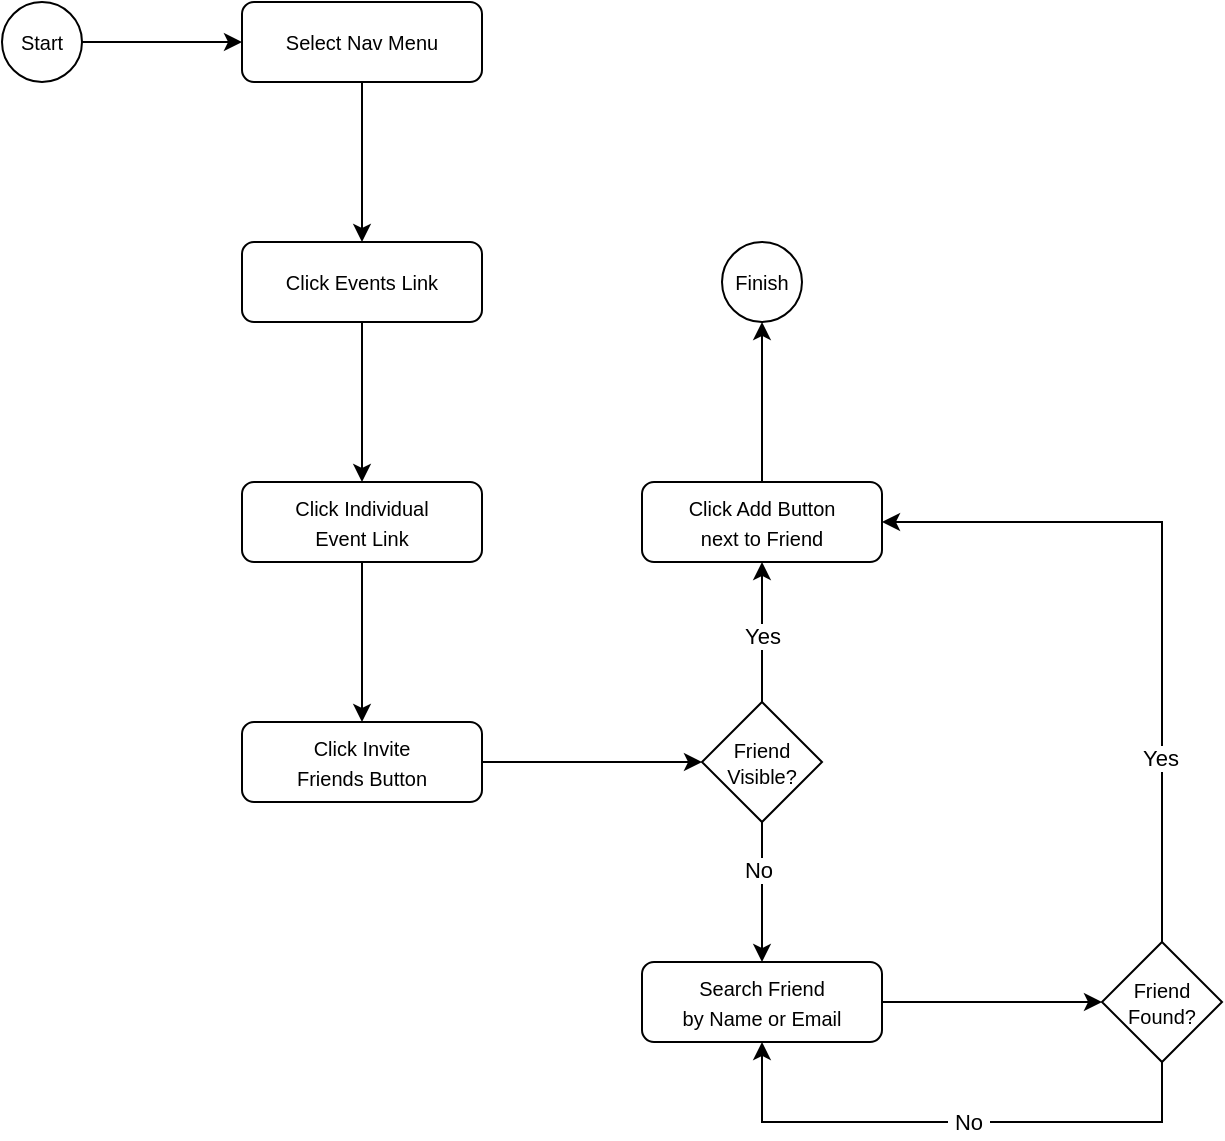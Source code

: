 <mxfile version="22.0.2" type="device">
  <diagram name="Page-1" id="e11U5r9_M-7ttXxyR1hf">
    <mxGraphModel dx="1102" dy="811" grid="1" gridSize="10" guides="1" tooltips="1" connect="1" arrows="1" fold="1" page="1" pageScale="1" pageWidth="1100" pageHeight="850" math="0" shadow="0">
      <root>
        <mxCell id="0" />
        <mxCell id="1" parent="0" />
        <mxCell id="634mZ7nP2b5RwqxIQdvd-1" value="" style="edgeStyle=orthogonalEdgeStyle;rounded=0;orthogonalLoop=1;jettySize=auto;html=1;" edge="1" parent="1" source="634mZ7nP2b5RwqxIQdvd-2" target="634mZ7nP2b5RwqxIQdvd-5">
          <mxGeometry relative="1" as="geometry" />
        </mxCell>
        <mxCell id="634mZ7nP2b5RwqxIQdvd-2" value="&lt;p style=&quot;line-height: 90%;&quot;&gt;&lt;font style=&quot;font-size: 10px;&quot;&gt;Start&lt;/font&gt;&lt;/p&gt;" style="ellipse;whiteSpace=wrap;html=1;aspect=fixed;" vertex="1" parent="1">
          <mxGeometry x="80" y="120" width="40" height="40" as="geometry" />
        </mxCell>
        <mxCell id="634mZ7nP2b5RwqxIQdvd-3" value="&lt;font style=&quot;font-size: 10px;&quot;&gt;Finish&lt;/font&gt;" style="ellipse;whiteSpace=wrap;html=1;aspect=fixed;fontSize=7;" vertex="1" parent="1">
          <mxGeometry x="440" y="240" width="40" height="40" as="geometry" />
        </mxCell>
        <mxCell id="634mZ7nP2b5RwqxIQdvd-4" value="" style="edgeStyle=orthogonalEdgeStyle;rounded=0;orthogonalLoop=1;jettySize=auto;html=1;" edge="1" parent="1" source="634mZ7nP2b5RwqxIQdvd-5" target="634mZ7nP2b5RwqxIQdvd-7">
          <mxGeometry relative="1" as="geometry" />
        </mxCell>
        <mxCell id="634mZ7nP2b5RwqxIQdvd-5" value="&lt;font style=&quot;font-size: 10px;&quot;&gt;Select Nav Menu&lt;/font&gt;" style="rounded=1;whiteSpace=wrap;html=1;" vertex="1" parent="1">
          <mxGeometry x="200" y="120" width="120" height="40" as="geometry" />
        </mxCell>
        <mxCell id="634mZ7nP2b5RwqxIQdvd-6" value="" style="edgeStyle=orthogonalEdgeStyle;rounded=0;orthogonalLoop=1;jettySize=auto;html=1;" edge="1" parent="1" source="634mZ7nP2b5RwqxIQdvd-7" target="634mZ7nP2b5RwqxIQdvd-9">
          <mxGeometry relative="1" as="geometry" />
        </mxCell>
        <mxCell id="634mZ7nP2b5RwqxIQdvd-7" value="&lt;font style=&quot;font-size: 10px;&quot;&gt;Click Events&amp;nbsp;Link&lt;/font&gt;" style="rounded=1;whiteSpace=wrap;html=1;" vertex="1" parent="1">
          <mxGeometry x="200" y="240" width="120" height="40" as="geometry" />
        </mxCell>
        <mxCell id="634mZ7nP2b5RwqxIQdvd-19" value="" style="edgeStyle=orthogonalEdgeStyle;rounded=0;orthogonalLoop=1;jettySize=auto;html=1;" edge="1" parent="1" source="634mZ7nP2b5RwqxIQdvd-9" target="634mZ7nP2b5RwqxIQdvd-18">
          <mxGeometry relative="1" as="geometry" />
        </mxCell>
        <mxCell id="634mZ7nP2b5RwqxIQdvd-9" value="&lt;font style=&quot;font-size: 10px;&quot;&gt;Click Individual&lt;br&gt;Event Link&lt;/font&gt;" style="rounded=1;whiteSpace=wrap;html=1;" vertex="1" parent="1">
          <mxGeometry x="200" y="360" width="120" height="40" as="geometry" />
        </mxCell>
        <mxCell id="634mZ7nP2b5RwqxIQdvd-21" value="" style="edgeStyle=orthogonalEdgeStyle;rounded=0;orthogonalLoop=1;jettySize=auto;html=1;" edge="1" parent="1" source="634mZ7nP2b5RwqxIQdvd-18" target="634mZ7nP2b5RwqxIQdvd-20">
          <mxGeometry relative="1" as="geometry" />
        </mxCell>
        <mxCell id="634mZ7nP2b5RwqxIQdvd-18" value="&lt;font style=&quot;font-size: 10px;&quot;&gt;Click Invite &lt;br&gt;Friends Button&lt;/font&gt;" style="rounded=1;whiteSpace=wrap;html=1;" vertex="1" parent="1">
          <mxGeometry x="200" y="480" width="120" height="40" as="geometry" />
        </mxCell>
        <mxCell id="634mZ7nP2b5RwqxIQdvd-25" value="" style="edgeStyle=orthogonalEdgeStyle;rounded=0;orthogonalLoop=1;jettySize=auto;html=1;" edge="1" parent="1" source="634mZ7nP2b5RwqxIQdvd-20" target="634mZ7nP2b5RwqxIQdvd-22">
          <mxGeometry relative="1" as="geometry" />
        </mxCell>
        <mxCell id="634mZ7nP2b5RwqxIQdvd-27" value="Yes" style="edgeLabel;html=1;align=center;verticalAlign=middle;resizable=0;points=[];" vertex="1" connectable="0" parent="634mZ7nP2b5RwqxIQdvd-25">
          <mxGeometry x="-0.051" relative="1" as="geometry">
            <mxPoint as="offset" />
          </mxGeometry>
        </mxCell>
        <mxCell id="634mZ7nP2b5RwqxIQdvd-26" value="" style="edgeStyle=orthogonalEdgeStyle;rounded=0;orthogonalLoop=1;jettySize=auto;html=1;" edge="1" parent="1" source="634mZ7nP2b5RwqxIQdvd-20" target="634mZ7nP2b5RwqxIQdvd-23">
          <mxGeometry relative="1" as="geometry" />
        </mxCell>
        <mxCell id="634mZ7nP2b5RwqxIQdvd-28" value="No" style="edgeLabel;html=1;align=center;verticalAlign=middle;resizable=0;points=[];" vertex="1" connectable="0" parent="634mZ7nP2b5RwqxIQdvd-26">
          <mxGeometry x="-0.321" y="-2" relative="1" as="geometry">
            <mxPoint as="offset" />
          </mxGeometry>
        </mxCell>
        <mxCell id="634mZ7nP2b5RwqxIQdvd-20" value="&lt;p style=&quot;line-height: 100%;&quot;&gt;&lt;span style=&quot;font-size: 10px;&quot;&gt;Friend Visible?&lt;/span&gt;&lt;/p&gt;" style="rhombus;whiteSpace=wrap;html=1;" vertex="1" parent="1">
          <mxGeometry x="430" y="470" width="60" height="60" as="geometry" />
        </mxCell>
        <mxCell id="634mZ7nP2b5RwqxIQdvd-34" value="" style="edgeStyle=orthogonalEdgeStyle;rounded=0;orthogonalLoop=1;jettySize=auto;html=1;" edge="1" parent="1" source="634mZ7nP2b5RwqxIQdvd-22" target="634mZ7nP2b5RwqxIQdvd-3">
          <mxGeometry relative="1" as="geometry" />
        </mxCell>
        <mxCell id="634mZ7nP2b5RwqxIQdvd-22" value="&lt;font style=&quot;font-size: 10px;&quot;&gt;Click Add Button&lt;br&gt;next to Friend&lt;br&gt;&lt;/font&gt;" style="rounded=1;whiteSpace=wrap;html=1;" vertex="1" parent="1">
          <mxGeometry x="400" y="360" width="120" height="40" as="geometry" />
        </mxCell>
        <mxCell id="634mZ7nP2b5RwqxIQdvd-29" value="" style="edgeStyle=orthogonalEdgeStyle;rounded=0;orthogonalLoop=1;jettySize=auto;html=1;" edge="1" parent="1" source="634mZ7nP2b5RwqxIQdvd-23" target="634mZ7nP2b5RwqxIQdvd-24">
          <mxGeometry relative="1" as="geometry" />
        </mxCell>
        <mxCell id="634mZ7nP2b5RwqxIQdvd-23" value="&lt;font style=&quot;font-size: 10px;&quot;&gt;Search Friend&lt;br&gt;by Name or Email&lt;br&gt;&lt;/font&gt;" style="rounded=1;whiteSpace=wrap;html=1;" vertex="1" parent="1">
          <mxGeometry x="400" y="600" width="120" height="40" as="geometry" />
        </mxCell>
        <mxCell id="634mZ7nP2b5RwqxIQdvd-30" style="edgeStyle=orthogonalEdgeStyle;rounded=0;orthogonalLoop=1;jettySize=auto;html=1;entryX=0.5;entryY=1;entryDx=0;entryDy=0;exitX=0.5;exitY=1;exitDx=0;exitDy=0;" edge="1" parent="1" source="634mZ7nP2b5RwqxIQdvd-24" target="634mZ7nP2b5RwqxIQdvd-23">
          <mxGeometry relative="1" as="geometry">
            <Array as="points">
              <mxPoint x="660" y="680" />
              <mxPoint x="460" y="680" />
            </Array>
          </mxGeometry>
        </mxCell>
        <mxCell id="634mZ7nP2b5RwqxIQdvd-31" value="&amp;nbsp;No&amp;nbsp;" style="edgeLabel;html=1;align=center;verticalAlign=middle;resizable=0;points=[];" vertex="1" connectable="0" parent="634mZ7nP2b5RwqxIQdvd-30">
          <mxGeometry x="-0.059" relative="1" as="geometry">
            <mxPoint as="offset" />
          </mxGeometry>
        </mxCell>
        <mxCell id="634mZ7nP2b5RwqxIQdvd-32" style="edgeStyle=orthogonalEdgeStyle;rounded=0;orthogonalLoop=1;jettySize=auto;html=1;entryX=1;entryY=0.5;entryDx=0;entryDy=0;exitX=0.5;exitY=0;exitDx=0;exitDy=0;" edge="1" parent="1" source="634mZ7nP2b5RwqxIQdvd-24" target="634mZ7nP2b5RwqxIQdvd-22">
          <mxGeometry relative="1" as="geometry" />
        </mxCell>
        <mxCell id="634mZ7nP2b5RwqxIQdvd-33" value="Yes" style="edgeLabel;html=1;align=center;verticalAlign=middle;resizable=0;points=[];" vertex="1" connectable="0" parent="634mZ7nP2b5RwqxIQdvd-32">
          <mxGeometry x="-0.472" y="1" relative="1" as="geometry">
            <mxPoint as="offset" />
          </mxGeometry>
        </mxCell>
        <mxCell id="634mZ7nP2b5RwqxIQdvd-24" value="&lt;p style=&quot;line-height: 100%;&quot;&gt;&lt;span style=&quot;font-size: 10px;&quot;&gt;Friend Found?&lt;/span&gt;&lt;/p&gt;" style="rhombus;whiteSpace=wrap;html=1;" vertex="1" parent="1">
          <mxGeometry x="630" y="590" width="60" height="60" as="geometry" />
        </mxCell>
      </root>
    </mxGraphModel>
  </diagram>
</mxfile>
